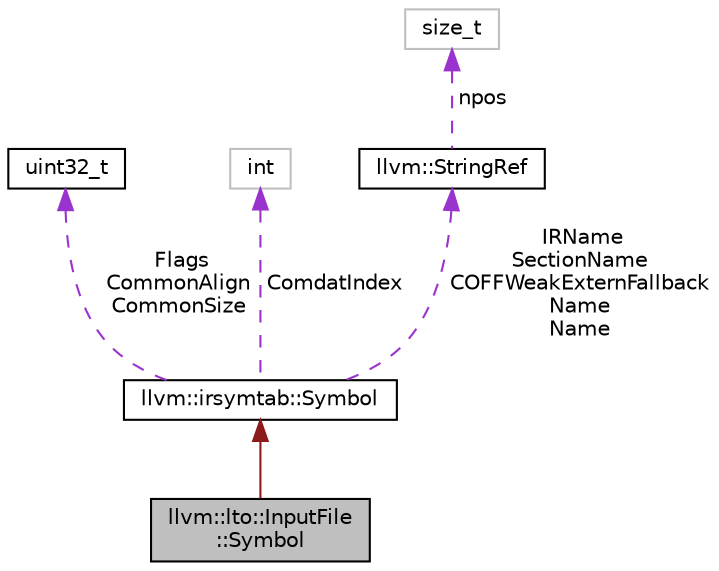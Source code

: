 digraph "llvm::lto::InputFile::Symbol"
{
 // LATEX_PDF_SIZE
  bgcolor="transparent";
  edge [fontname="Helvetica",fontsize="10",labelfontname="Helvetica",labelfontsize="10"];
  node [fontname="Helvetica",fontsize="10",shape=record];
  Node1 [label="llvm::lto::InputFile\l::Symbol",height=0.2,width=0.4,color="black", fillcolor="grey75", style="filled", fontcolor="black",tooltip="The purpose of this class is to only expose the symbol information that an LTO client should need in ..."];
  Node2 -> Node1 [dir="back",color="firebrick4",fontsize="10",style="solid",fontname="Helvetica"];
  Node2 [label="llvm::irsymtab::Symbol",height=0.2,width=0.4,color="black",URL="$structllvm_1_1irsymtab_1_1Symbol.html",tooltip="This represents a symbol that has been read from a storage::Symbol and possibly a storage::Uncommon."];
  Node3 -> Node2 [dir="back",color="darkorchid3",fontsize="10",style="dashed",label=" Flags\nCommonAlign\nCommonSize" ,fontname="Helvetica"];
  Node3 [label="uint32_t",height=0.2,width=0.4,color="black",URL="$classuint32__t.html",tooltip=" "];
  Node4 -> Node2 [dir="back",color="darkorchid3",fontsize="10",style="dashed",label=" ComdatIndex" ,fontname="Helvetica"];
  Node4 [label="int",height=0.2,width=0.4,color="grey75",tooltip=" "];
  Node5 -> Node2 [dir="back",color="darkorchid3",fontsize="10",style="dashed",label=" IRName\nSectionName\nCOFFWeakExternFallback\lName\nName" ,fontname="Helvetica"];
  Node5 [label="llvm::StringRef",height=0.2,width=0.4,color="black",URL="$classllvm_1_1StringRef.html",tooltip="StringRef - Represent a constant reference to a string, i.e."];
  Node6 -> Node5 [dir="back",color="darkorchid3",fontsize="10",style="dashed",label=" npos" ,fontname="Helvetica"];
  Node6 [label="size_t",height=0.2,width=0.4,color="grey75",tooltip=" "];
}
